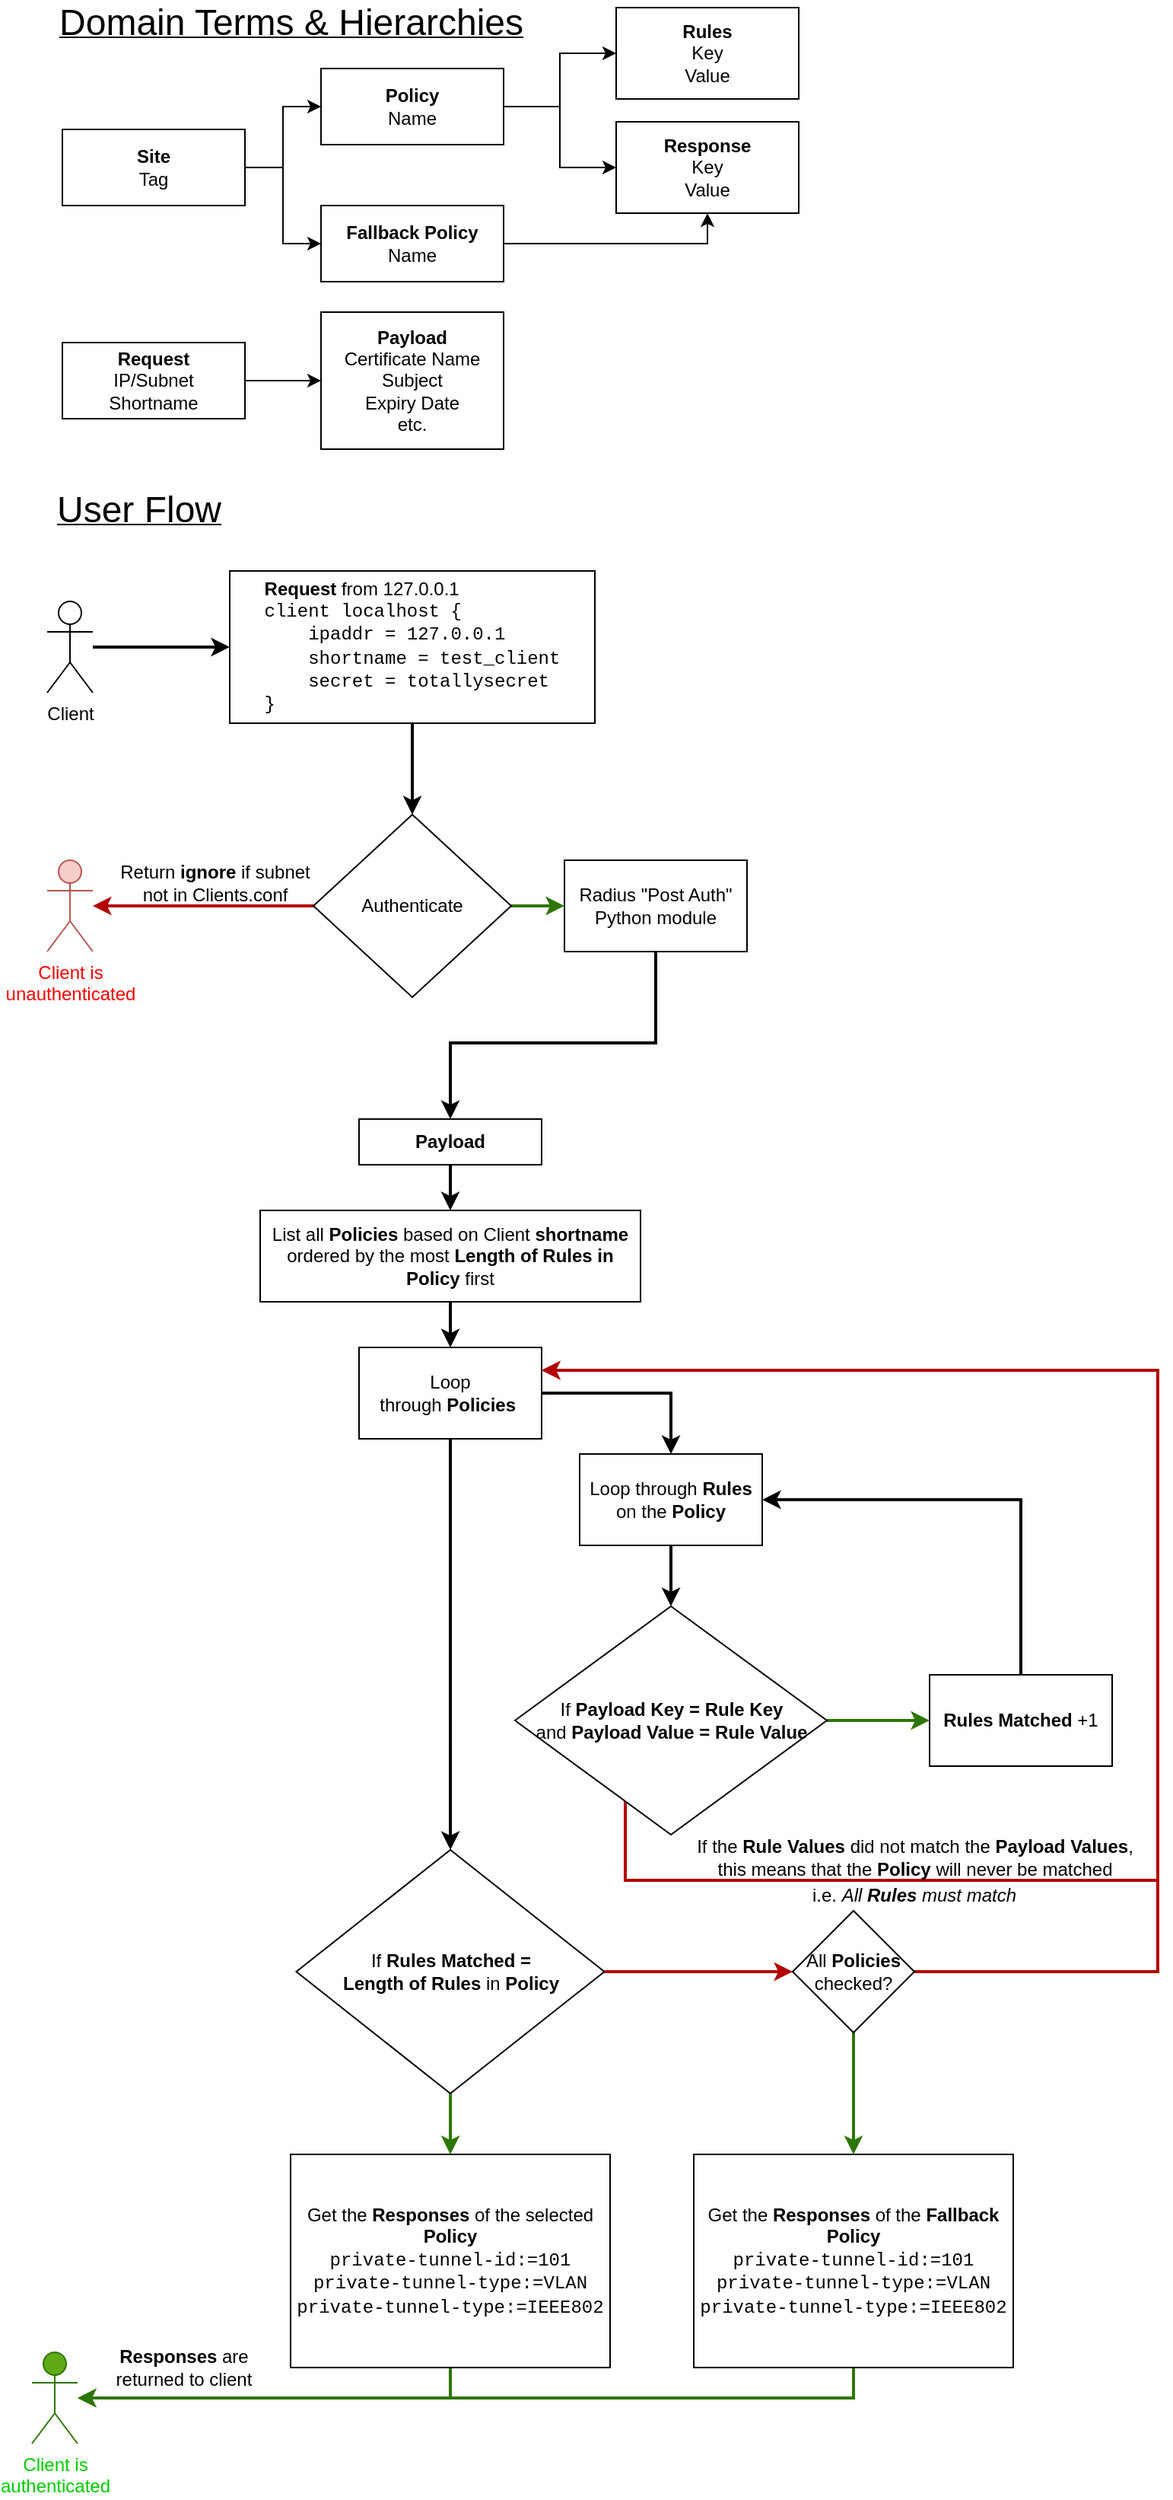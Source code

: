 <mxfile version="14.9.6" type="device"><diagram id="49smCDPQ8_aF7-Avng6E" name="Page-1"><mxGraphModel dx="1113" dy="693" grid="1" gridSize="10" guides="1" tooltips="1" connect="1" arrows="1" fold="1" page="1" pageScale="1" pageWidth="827" pageHeight="1169" math="0" shadow="0"><root><mxCell id="0"/><mxCell id="1" parent="0"/><mxCell id="oTi7KaUiCJIjTTwv1LdL-8" style="edgeStyle=orthogonalEdgeStyle;rounded=0;orthogonalLoop=1;jettySize=auto;html=1;entryX=0;entryY=0.5;entryDx=0;entryDy=0;" edge="1" parent="1" source="oTi7KaUiCJIjTTwv1LdL-7" target="oTi7KaUiCJIjTTwv1LdL-9"><mxGeometry relative="1" as="geometry"><mxPoint x="230" y="145" as="targetPoint"/></mxGeometry></mxCell><mxCell id="oTi7KaUiCJIjTTwv1LdL-89" style="edgeStyle=orthogonalEdgeStyle;rounded=0;orthogonalLoop=1;jettySize=auto;html=1;entryX=0;entryY=0.5;entryDx=0;entryDy=0;fontColor=#00CC00;strokeWidth=1;" edge="1" parent="1" source="oTi7KaUiCJIjTTwv1LdL-7" target="oTi7KaUiCJIjTTwv1LdL-87"><mxGeometry relative="1" as="geometry"/></mxCell><mxCell id="oTi7KaUiCJIjTTwv1LdL-7" value="&lt;b&gt;Site&lt;/b&gt;&lt;br&gt;Tag" style="rounded=0;whiteSpace=wrap;html=1;" vertex="1" parent="1"><mxGeometry x="50" y="120" width="120" height="50" as="geometry"/></mxCell><mxCell id="oTi7KaUiCJIjTTwv1LdL-10" style="edgeStyle=orthogonalEdgeStyle;rounded=0;orthogonalLoop=1;jettySize=auto;html=1;" edge="1" parent="1" source="oTi7KaUiCJIjTTwv1LdL-9" target="oTi7KaUiCJIjTTwv1LdL-11"><mxGeometry relative="1" as="geometry"><mxPoint x="460" y="120" as="targetPoint"/></mxGeometry></mxCell><mxCell id="oTi7KaUiCJIjTTwv1LdL-92" style="edgeStyle=orthogonalEdgeStyle;rounded=0;orthogonalLoop=1;jettySize=auto;html=1;entryX=0;entryY=0.5;entryDx=0;entryDy=0;fontColor=#00CC00;strokeWidth=1;" edge="1" parent="1" source="oTi7KaUiCJIjTTwv1LdL-9" target="oTi7KaUiCJIjTTwv1LdL-13"><mxGeometry relative="1" as="geometry"/></mxCell><mxCell id="oTi7KaUiCJIjTTwv1LdL-9" value="&lt;b&gt;Policy&lt;/b&gt;&lt;br&gt;Name" style="rounded=0;whiteSpace=wrap;html=1;" vertex="1" parent="1"><mxGeometry x="220" y="80" width="120" height="50" as="geometry"/></mxCell><mxCell id="oTi7KaUiCJIjTTwv1LdL-11" value="&lt;b&gt;Rules&lt;/b&gt;&lt;br&gt;Key&lt;br&gt;Value" style="rounded=0;whiteSpace=wrap;html=1;" vertex="1" parent="1"><mxGeometry x="414" y="40" width="120" height="60" as="geometry"/></mxCell><mxCell id="oTi7KaUiCJIjTTwv1LdL-13" value="&lt;b&gt;Response&lt;/b&gt;&lt;br&gt;Key&lt;br&gt;Value" style="rounded=0;whiteSpace=wrap;html=1;" vertex="1" parent="1"><mxGeometry x="414" y="115" width="120" height="60" as="geometry"/></mxCell><mxCell id="oTi7KaUiCJIjTTwv1LdL-16" value="" style="edgeStyle=orthogonalEdgeStyle;rounded=0;orthogonalLoop=1;jettySize=auto;html=1;" edge="1" parent="1" source="oTi7KaUiCJIjTTwv1LdL-14" target="oTi7KaUiCJIjTTwv1LdL-15"><mxGeometry relative="1" as="geometry"/></mxCell><mxCell id="oTi7KaUiCJIjTTwv1LdL-14" value="&lt;b&gt;Request&lt;/b&gt;&lt;br&gt;IP/Subnet&lt;br&gt;Shortname" style="rounded=0;whiteSpace=wrap;html=1;" vertex="1" parent="1"><mxGeometry x="50" y="260" width="120" height="50" as="geometry"/></mxCell><mxCell id="oTi7KaUiCJIjTTwv1LdL-15" value="&lt;b&gt;Payload&lt;/b&gt;&lt;br&gt;Certificate Name&lt;br&gt;Subject&lt;br&gt;Expiry Date&lt;br&gt;etc." style="whiteSpace=wrap;html=1;rounded=0;" vertex="1" parent="1"><mxGeometry x="220" y="240" width="120" height="90" as="geometry"/></mxCell><mxCell id="oTi7KaUiCJIjTTwv1LdL-17" value="&lt;font style=&quot;font-size: 24px&quot;&gt;Domain Terms &amp;amp; Hierarchies&lt;/font&gt;" style="text;html=1;align=center;verticalAlign=middle;resizable=0;points=[];autosize=1;strokeColor=none;fontStyle=4" vertex="1" parent="1"><mxGeometry x="40" y="40" width="320" height="20" as="geometry"/></mxCell><mxCell id="oTi7KaUiCJIjTTwv1LdL-18" value="&lt;font style=&quot;font-size: 24px&quot;&gt;User Flow&lt;/font&gt;" style="text;html=1;align=center;verticalAlign=middle;resizable=0;points=[];autosize=1;strokeColor=none;fontStyle=4" vertex="1" parent="1"><mxGeometry x="40" y="360" width="120" height="20" as="geometry"/></mxCell><mxCell id="oTi7KaUiCJIjTTwv1LdL-20" style="edgeStyle=orthogonalEdgeStyle;rounded=0;orthogonalLoop=1;jettySize=auto;html=1;entryX=0;entryY=0.5;entryDx=0;entryDy=0;strokeWidth=2;" edge="1" parent="1" source="oTi7KaUiCJIjTTwv1LdL-19" target="oTi7KaUiCJIjTTwv1LdL-25"><mxGeometry relative="1" as="geometry"><mxPoint x="210" y="410" as="targetPoint"/></mxGeometry></mxCell><mxCell id="oTi7KaUiCJIjTTwv1LdL-19" value="Client" style="shape=umlActor;verticalLabelPosition=bottom;verticalAlign=top;html=1;outlineConnect=0;" vertex="1" parent="1"><mxGeometry x="40" y="430" width="30" height="60" as="geometry"/></mxCell><mxCell id="oTi7KaUiCJIjTTwv1LdL-29" style="edgeStyle=orthogonalEdgeStyle;rounded=0;orthogonalLoop=1;jettySize=auto;html=1;strokeWidth=2;" edge="1" parent="1" source="oTi7KaUiCJIjTTwv1LdL-25" target="oTi7KaUiCJIjTTwv1LdL-30"><mxGeometry relative="1" as="geometry"><mxPoint x="410" y="460" as="targetPoint"/></mxGeometry></mxCell><mxCell id="oTi7KaUiCJIjTTwv1LdL-25" value="&lt;div style=&quot;text-align: left&quot;&gt;&lt;b&gt;Request&lt;/b&gt; from 127.0.0.1&lt;/div&gt;&lt;font face=&quot;Courier New&quot;&gt;&lt;div style=&quot;text-align: left&quot;&gt;&lt;span&gt;client localhost {&lt;/span&gt;&lt;br&gt;&lt;/div&gt;&lt;/font&gt;&lt;div style=&quot;text-align: left&quot;&gt;&lt;span&gt;&lt;font face=&quot;Courier New&quot;&gt;&amp;nbsp; &amp;nbsp; ipaddr = 127.0.0.1&lt;/font&gt;&lt;/span&gt;&lt;/div&gt;&lt;div style=&quot;text-align: left&quot;&gt;&lt;span&gt;&lt;font face=&quot;Courier New&quot;&gt;&amp;nbsp; &amp;nbsp; shortname = test_client&lt;/font&gt;&lt;/span&gt;&lt;/div&gt;&lt;div style=&quot;text-align: left&quot;&gt;&lt;span&gt;&lt;font face=&quot;Courier New&quot;&gt;&amp;nbsp; &amp;nbsp; secret = totallysecret&lt;/font&gt;&lt;/span&gt;&lt;/div&gt;&lt;div style=&quot;text-align: left&quot;&gt;&lt;span&gt;&lt;font face=&quot;Courier New&quot;&gt;}&lt;/font&gt;&lt;/span&gt;&lt;/div&gt;" style="rounded=0;whiteSpace=wrap;html=1;" vertex="1" parent="1"><mxGeometry x="160" y="410" width="240" height="100" as="geometry"/></mxCell><mxCell id="oTi7KaUiCJIjTTwv1LdL-32" style="edgeStyle=orthogonalEdgeStyle;rounded=0;orthogonalLoop=1;jettySize=auto;html=1;fillColor=#e51400;strokeColor=#B20000;strokeWidth=2;" edge="1" parent="1" source="oTi7KaUiCJIjTTwv1LdL-30" target="oTi7KaUiCJIjTTwv1LdL-35"><mxGeometry relative="1" as="geometry"><mxPoint x="100" y="630" as="targetPoint"/></mxGeometry></mxCell><mxCell id="oTi7KaUiCJIjTTwv1LdL-37" style="edgeStyle=orthogonalEdgeStyle;rounded=0;orthogonalLoop=1;jettySize=auto;html=1;fillColor=#60a917;strokeColor=#2D7600;strokeWidth=2;" edge="1" parent="1" source="oTi7KaUiCJIjTTwv1LdL-30" target="oTi7KaUiCJIjTTwv1LdL-38"><mxGeometry relative="1" as="geometry"><mxPoint x="430" y="630" as="targetPoint"/></mxGeometry></mxCell><mxCell id="oTi7KaUiCJIjTTwv1LdL-30" value="Authenticate" style="rhombus;whiteSpace=wrap;html=1;" vertex="1" parent="1"><mxGeometry x="215" y="570" width="130" height="120" as="geometry"/></mxCell><mxCell id="oTi7KaUiCJIjTTwv1LdL-33" value="Return &lt;b&gt;ignore&lt;/b&gt; if subnet &lt;br&gt;not in Clients.conf" style="text;html=1;align=center;verticalAlign=middle;resizable=0;points=[];autosize=1;strokeColor=none;" vertex="1" parent="1"><mxGeometry x="80" y="600" width="140" height="30" as="geometry"/></mxCell><mxCell id="oTi7KaUiCJIjTTwv1LdL-35" value="&lt;font color=&quot;#ff0000&quot;&gt;Client is &lt;br&gt;unauthenticated&lt;/font&gt;" style="shape=umlActor;verticalLabelPosition=bottom;verticalAlign=top;html=1;outlineConnect=0;fillColor=#f8cecc;strokeColor=#b85450;" vertex="1" parent="1"><mxGeometry x="40" y="600" width="30" height="60" as="geometry"/></mxCell><mxCell id="oTi7KaUiCJIjTTwv1LdL-39" style="edgeStyle=orthogonalEdgeStyle;rounded=0;orthogonalLoop=1;jettySize=auto;html=1;exitX=0.5;exitY=1;exitDx=0;exitDy=0;strokeWidth=2;" edge="1" parent="1" source="oTi7KaUiCJIjTTwv1LdL-38" target="oTi7KaUiCJIjTTwv1LdL-41"><mxGeometry relative="1" as="geometry"><mxPoint x="480" y="750" as="targetPoint"/><Array as="points"><mxPoint x="440" y="720"/><mxPoint x="305" y="720"/></Array></mxGeometry></mxCell><mxCell id="oTi7KaUiCJIjTTwv1LdL-38" value="Radius &quot;Post Auth&quot;&lt;br&gt;Python module" style="rounded=0;whiteSpace=wrap;html=1;" vertex="1" parent="1"><mxGeometry x="380" y="600" width="120" height="60" as="geometry"/></mxCell><mxCell id="oTi7KaUiCJIjTTwv1LdL-43" value="" style="edgeStyle=orthogonalEdgeStyle;rounded=0;orthogonalLoop=1;jettySize=auto;html=1;strokeWidth=2;" edge="1" parent="1" source="oTi7KaUiCJIjTTwv1LdL-41" target="oTi7KaUiCJIjTTwv1LdL-42"><mxGeometry relative="1" as="geometry"/></mxCell><mxCell id="oTi7KaUiCJIjTTwv1LdL-41" value="&lt;b&gt;Payload&lt;/b&gt;" style="rounded=0;whiteSpace=wrap;html=1;" vertex="1" parent="1"><mxGeometry x="245" y="770" width="120" height="30" as="geometry"/></mxCell><mxCell id="oTi7KaUiCJIjTTwv1LdL-46" value="" style="edgeStyle=orthogonalEdgeStyle;rounded=0;orthogonalLoop=1;jettySize=auto;html=1;strokeWidth=2;" edge="1" parent="1" source="oTi7KaUiCJIjTTwv1LdL-42" target="oTi7KaUiCJIjTTwv1LdL-45"><mxGeometry relative="1" as="geometry"/></mxCell><mxCell id="oTi7KaUiCJIjTTwv1LdL-42" value="List all &lt;b&gt;Policies &lt;/b&gt;based on Client &lt;b&gt;shortname &lt;/b&gt;ordered by the most&amp;nbsp;&lt;b&gt;Length of Rules in Policy &lt;/b&gt;first" style="whiteSpace=wrap;html=1;rounded=0;" vertex="1" parent="1"><mxGeometry x="180" y="830" width="250" height="60" as="geometry"/></mxCell><mxCell id="oTi7KaUiCJIjTTwv1LdL-48" value="" style="edgeStyle=orthogonalEdgeStyle;rounded=0;orthogonalLoop=1;jettySize=auto;html=1;strokeWidth=2;" edge="1" parent="1" source="oTi7KaUiCJIjTTwv1LdL-45" target="oTi7KaUiCJIjTTwv1LdL-47"><mxGeometry relative="1" as="geometry"/></mxCell><mxCell id="oTi7KaUiCJIjTTwv1LdL-54" style="edgeStyle=orthogonalEdgeStyle;rounded=0;orthogonalLoop=1;jettySize=auto;html=1;strokeWidth=2;" edge="1" parent="1" source="oTi7KaUiCJIjTTwv1LdL-45" target="oTi7KaUiCJIjTTwv1LdL-56"><mxGeometry relative="1" as="geometry"><mxPoint x="305" y="1240" as="targetPoint"/></mxGeometry></mxCell><mxCell id="oTi7KaUiCJIjTTwv1LdL-45" value="Loop through&amp;nbsp;&lt;b&gt;Policies&lt;/b&gt;&amp;nbsp;" style="whiteSpace=wrap;html=1;rounded=0;" vertex="1" parent="1"><mxGeometry x="245" y="920" width="120" height="60" as="geometry"/></mxCell><mxCell id="oTi7KaUiCJIjTTwv1LdL-50" value="" style="edgeStyle=orthogonalEdgeStyle;rounded=0;orthogonalLoop=1;jettySize=auto;html=1;strokeWidth=2;" edge="1" parent="1" source="oTi7KaUiCJIjTTwv1LdL-47" target="oTi7KaUiCJIjTTwv1LdL-49"><mxGeometry relative="1" as="geometry"/></mxCell><mxCell id="oTi7KaUiCJIjTTwv1LdL-47" value="Loop through &lt;b&gt;Rules &lt;/b&gt;on the &lt;b&gt;Policy&lt;/b&gt;" style="whiteSpace=wrap;html=1;rounded=0;" vertex="1" parent="1"><mxGeometry x="390" y="990" width="120" height="60" as="geometry"/></mxCell><mxCell id="oTi7KaUiCJIjTTwv1LdL-52" value="" style="edgeStyle=orthogonalEdgeStyle;rounded=0;orthogonalLoop=1;jettySize=auto;html=1;fillColor=#60a917;strokeColor=#2D7600;strokeWidth=2;" edge="1" parent="1" source="oTi7KaUiCJIjTTwv1LdL-49" target="oTi7KaUiCJIjTTwv1LdL-51"><mxGeometry relative="1" as="geometry"/></mxCell><mxCell id="oTi7KaUiCJIjTTwv1LdL-60" style="edgeStyle=orthogonalEdgeStyle;rounded=0;orthogonalLoop=1;jettySize=auto;html=1;entryX=1;entryY=0.25;entryDx=0;entryDy=0;fillColor=#e51400;strokeColor=#B20000;strokeWidth=2;" edge="1" parent="1" source="oTi7KaUiCJIjTTwv1LdL-49" target="oTi7KaUiCJIjTTwv1LdL-45"><mxGeometry relative="1" as="geometry"><Array as="points"><mxPoint x="420" y="1270"/><mxPoint x="770" y="1270"/><mxPoint x="770" y="935"/></Array></mxGeometry></mxCell><mxCell id="oTi7KaUiCJIjTTwv1LdL-49" value="If &lt;b&gt;Payload Key = Rule Key&lt;/b&gt;&lt;br&gt;and &lt;b&gt;Payload Value = Rule Value&lt;/b&gt;" style="rhombus;whiteSpace=wrap;html=1;rounded=0;" vertex="1" parent="1"><mxGeometry x="347.5" y="1090" width="205" height="150" as="geometry"/></mxCell><mxCell id="oTi7KaUiCJIjTTwv1LdL-53" style="edgeStyle=orthogonalEdgeStyle;rounded=0;orthogonalLoop=1;jettySize=auto;html=1;entryX=1;entryY=0.5;entryDx=0;entryDy=0;strokeWidth=2;" edge="1" parent="1" source="oTi7KaUiCJIjTTwv1LdL-51" target="oTi7KaUiCJIjTTwv1LdL-47"><mxGeometry relative="1" as="geometry"><Array as="points"><mxPoint x="680" y="1020"/></Array></mxGeometry></mxCell><mxCell id="oTi7KaUiCJIjTTwv1LdL-51" value="&lt;b&gt;Rules Matched&lt;/b&gt; +1" style="whiteSpace=wrap;html=1;rounded=0;" vertex="1" parent="1"><mxGeometry x="620" y="1135" width="120" height="60" as="geometry"/></mxCell><mxCell id="oTi7KaUiCJIjTTwv1LdL-58" value="" style="edgeStyle=orthogonalEdgeStyle;rounded=0;orthogonalLoop=1;jettySize=auto;html=1;strokeWidth=2;fillColor=#60a917;strokeColor=#2D7600;" edge="1" parent="1" source="oTi7KaUiCJIjTTwv1LdL-56"><mxGeometry relative="1" as="geometry"><mxPoint x="305" y="1450" as="targetPoint"/></mxGeometry></mxCell><mxCell id="oTi7KaUiCJIjTTwv1LdL-80" style="edgeStyle=orthogonalEdgeStyle;rounded=0;orthogonalLoop=1;jettySize=auto;html=1;fontColor=#00CC00;strokeWidth=2;fillColor=#e51400;strokeColor=#B20000;" edge="1" parent="1" source="oTi7KaUiCJIjTTwv1LdL-56" target="oTi7KaUiCJIjTTwv1LdL-77"><mxGeometry relative="1" as="geometry"/></mxCell><mxCell id="oTi7KaUiCJIjTTwv1LdL-56" value="If &lt;b&gt;Rules Matched = &lt;br&gt;Length of Rules &lt;/b&gt;in&lt;b&gt; Policy&lt;/b&gt;" style="rhombus;whiteSpace=wrap;html=1;" vertex="1" parent="1"><mxGeometry x="203.75" y="1250" width="202.5" height="160" as="geometry"/></mxCell><mxCell id="oTi7KaUiCJIjTTwv1LdL-86" style="edgeStyle=orthogonalEdgeStyle;rounded=0;orthogonalLoop=1;jettySize=auto;html=1;fontColor=#00CC00;strokeWidth=2;fillColor=#60a917;strokeColor=#2D7600;" edge="1" parent="1" source="oTi7KaUiCJIjTTwv1LdL-57"><mxGeometry relative="1" as="geometry"><mxPoint x="60" y="1610" as="targetPoint"/><Array as="points"><mxPoint x="305" y="1610"/></Array></mxGeometry></mxCell><mxCell id="oTi7KaUiCJIjTTwv1LdL-57" value="Get the&amp;nbsp;&lt;b&gt;Responses &lt;/b&gt;of the selected &lt;b&gt;Policy&lt;br&gt;&lt;/b&gt;&lt;span style=&quot;font-family: &amp;#34;courier new&amp;#34;&quot;&gt;private-tunnel-id:=101&lt;br&gt;&lt;/span&gt;&lt;span style=&quot;font-family: &amp;#34;courier new&amp;#34;&quot;&gt;private-tunnel-type:=VLAN&lt;br&gt;&lt;/span&gt;&lt;span style=&quot;font-family: &amp;#34;courier new&amp;#34;&quot;&gt;private-tunnel-type:=IEEE802&lt;/span&gt;&lt;b&gt;&lt;br&gt;&lt;/b&gt;" style="whiteSpace=wrap;html=1;" vertex="1" parent="1"><mxGeometry x="200" y="1450" width="210" height="140" as="geometry"/></mxCell><mxCell id="oTi7KaUiCJIjTTwv1LdL-61" value="If the &lt;b&gt;Rule&lt;/b&gt;&amp;nbsp;&lt;b&gt;Values&lt;/b&gt; did not match the &lt;b&gt;Payload Values&lt;/b&gt;, &lt;br&gt;this means that the &lt;b&gt;Policy &lt;/b&gt;will never be matched" style="text;html=1;align=center;verticalAlign=middle;resizable=0;points=[];autosize=1;strokeColor=none;" vertex="1" parent="1"><mxGeometry x="460" y="1240" width="300" height="30" as="geometry"/></mxCell><mxCell id="oTi7KaUiCJIjTTwv1LdL-71" value="Client is &lt;br&gt;authenticated" style="shape=umlActor;verticalLabelPosition=bottom;verticalAlign=top;html=1;outlineConnect=0;fillColor=#60a917;strokeColor=#2D7600;fontColor=#00CC00;" vertex="1" parent="1"><mxGeometry x="30" y="1580" width="30" height="60" as="geometry"/></mxCell><mxCell id="oTi7KaUiCJIjTTwv1LdL-73" value="&lt;b&gt;Responses &lt;/b&gt;are returned to client&lt;br&gt;" style="text;html=1;strokeColor=none;fillColor=none;align=center;verticalAlign=middle;whiteSpace=wrap;rounded=0;" vertex="1" parent="1"><mxGeometry x="70" y="1570" width="120" height="40" as="geometry"/></mxCell><mxCell id="oTi7KaUiCJIjTTwv1LdL-81" style="edgeStyle=orthogonalEdgeStyle;rounded=0;orthogonalLoop=1;jettySize=auto;html=1;fontColor=#00CC00;strokeWidth=2;entryX=1;entryY=0.25;entryDx=0;entryDy=0;fillColor=#e51400;strokeColor=#B20000;exitX=1;exitY=0.5;exitDx=0;exitDy=0;" edge="1" parent="1" source="oTi7KaUiCJIjTTwv1LdL-77" target="oTi7KaUiCJIjTTwv1LdL-45"><mxGeometry relative="1" as="geometry"><mxPoint x="530" y="1120" as="targetPoint"/><Array as="points"><mxPoint x="770" y="1330"/><mxPoint x="770" y="935"/></Array></mxGeometry></mxCell><mxCell id="oTi7KaUiCJIjTTwv1LdL-82" style="edgeStyle=orthogonalEdgeStyle;rounded=0;orthogonalLoop=1;jettySize=auto;html=1;fontColor=#00CC00;strokeWidth=2;fillColor=#60a917;strokeColor=#2D7600;" edge="1" parent="1" source="oTi7KaUiCJIjTTwv1LdL-77"><mxGeometry relative="1" as="geometry"><mxPoint x="570" y="1450" as="targetPoint"/></mxGeometry></mxCell><mxCell id="oTi7KaUiCJIjTTwv1LdL-77" value="&lt;font color=&quot;#000000&quot;&gt;All &lt;b&gt;Policies &lt;/b&gt;checked?&lt;/font&gt;" style="rhombus;whiteSpace=wrap;html=1;fontColor=#00CC00;" vertex="1" parent="1"><mxGeometry x="530" y="1290" width="80" height="80" as="geometry"/></mxCell><mxCell id="oTi7KaUiCJIjTTwv1LdL-85" style="edgeStyle=orthogonalEdgeStyle;rounded=0;orthogonalLoop=1;jettySize=auto;html=1;fontColor=#00CC00;strokeWidth=2;fillColor=#60a917;strokeColor=#2D7600;" edge="1" parent="1" source="oTi7KaUiCJIjTTwv1LdL-83" target="oTi7KaUiCJIjTTwv1LdL-71"><mxGeometry relative="1" as="geometry"><mxPoint x="80" y="1630" as="targetPoint"/><Array as="points"><mxPoint x="570" y="1610"/></Array></mxGeometry></mxCell><mxCell id="oTi7KaUiCJIjTTwv1LdL-83" value="&lt;font color=&quot;#000000&quot;&gt;Get the &lt;b&gt;Responses &lt;/b&gt;of the &lt;b&gt;Fallback Policy&lt;br&gt;&lt;/b&gt;&lt;/font&gt;&lt;span style=&quot;color: rgb(0 , 0 , 0) ; font-family: &amp;#34;courier new&amp;#34;&quot;&gt;private-tunnel-id:=101&lt;br&gt;&lt;/span&gt;&lt;span style=&quot;color: rgb(0 , 0 , 0) ; font-family: &amp;#34;courier new&amp;#34;&quot;&gt;private-tunnel-type:=VLAN&lt;br&gt;&lt;/span&gt;&lt;span style=&quot;color: rgb(0 , 0 , 0) ; font-family: &amp;#34;courier new&amp;#34;&quot;&gt;private-tunnel-type:=IEEE802&lt;/span&gt;&lt;font color=&quot;#000000&quot;&gt;&lt;b&gt;&lt;br&gt;&lt;/b&gt;&lt;/font&gt;" style="rounded=0;whiteSpace=wrap;html=1;fontColor=#00CC00;" vertex="1" parent="1"><mxGeometry x="465" y="1450" width="210" height="140" as="geometry"/></mxCell><mxCell id="oTi7KaUiCJIjTTwv1LdL-93" style="edgeStyle=orthogonalEdgeStyle;rounded=0;orthogonalLoop=1;jettySize=auto;html=1;entryX=0.5;entryY=1;entryDx=0;entryDy=0;fontColor=#00CC00;strokeWidth=1;" edge="1" parent="1" source="oTi7KaUiCJIjTTwv1LdL-87" target="oTi7KaUiCJIjTTwv1LdL-13"><mxGeometry relative="1" as="geometry"/></mxCell><mxCell id="oTi7KaUiCJIjTTwv1LdL-87" value="&lt;b&gt;Fallback Policy&lt;/b&gt;&lt;br&gt;Name" style="rounded=0;whiteSpace=wrap;html=1;" vertex="1" parent="1"><mxGeometry x="220" y="170" width="120" height="50" as="geometry"/></mxCell><mxCell id="oTi7KaUiCJIjTTwv1LdL-94" value="i.e. &lt;i&gt;All &lt;b&gt;Rules &lt;/b&gt;must match&lt;/i&gt;" style="text;html=1;strokeColor=none;fillColor=none;align=center;verticalAlign=middle;whiteSpace=wrap;rounded=0;" vertex="1" parent="1"><mxGeometry x="525" y="1270" width="170" height="20" as="geometry"/></mxCell></root></mxGraphModel></diagram></mxfile>